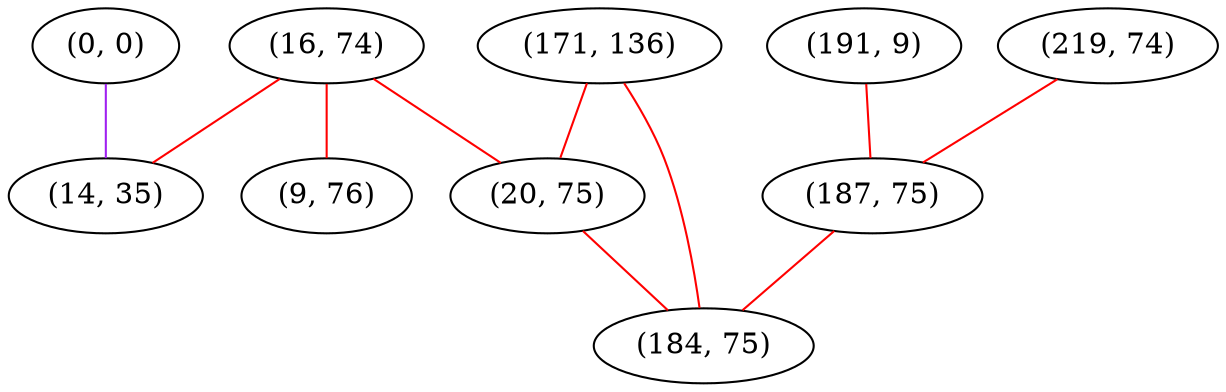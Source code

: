 graph "" {
"(0, 0)";
"(16, 74)";
"(191, 9)";
"(171, 136)";
"(20, 75)";
"(219, 74)";
"(187, 75)";
"(14, 35)";
"(184, 75)";
"(9, 76)";
"(0, 0)" -- "(14, 35)"  [color=purple, key=0, weight=4];
"(16, 74)" -- "(14, 35)"  [color=red, key=0, weight=1];
"(16, 74)" -- "(20, 75)"  [color=red, key=0, weight=1];
"(16, 74)" -- "(9, 76)"  [color=red, key=0, weight=1];
"(191, 9)" -- "(187, 75)"  [color=red, key=0, weight=1];
"(171, 136)" -- "(184, 75)"  [color=red, key=0, weight=1];
"(171, 136)" -- "(20, 75)"  [color=red, key=0, weight=1];
"(20, 75)" -- "(184, 75)"  [color=red, key=0, weight=1];
"(219, 74)" -- "(187, 75)"  [color=red, key=0, weight=1];
"(187, 75)" -- "(184, 75)"  [color=red, key=0, weight=1];
}
